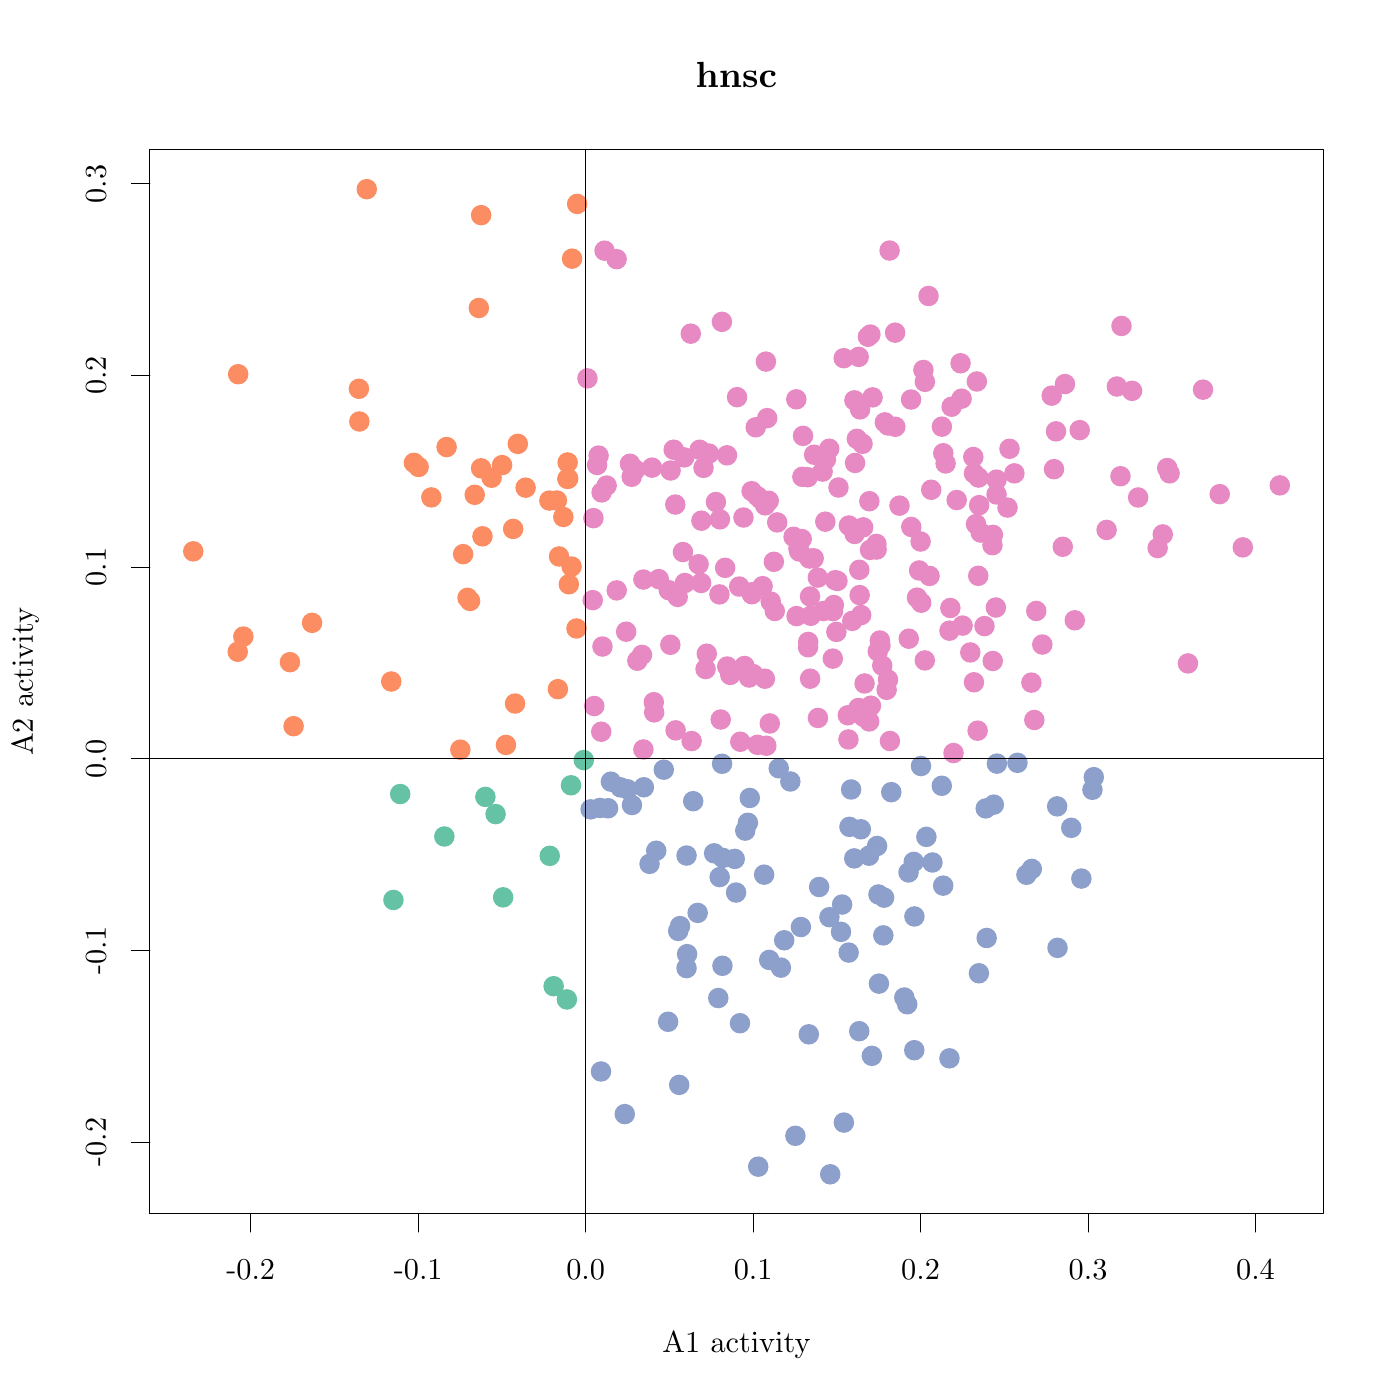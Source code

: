 % Created by tikzDevice version 0.8.1 on 2015-02-03 06:38:10
% !TEX encoding = UTF-8 Unicode
\documentclass[11pt]{memoir}
\nonstopmode

\usepackage{tikz}

\usepackage[active,tightpage,psfixbb]{preview}

\PreviewEnvironment{pgfpicture}

\setlength\PreviewBorder{0pt}

\usepackage{amsmath}
\newcommand{\SweaveOpts}[1]{}  % do not interfere with LaTeX
\newcommand{\SweaveInput}[1]{} % because they are not real TeX commands
\newcommand{\Sexpr}[1]{}       % will only be parsed by R


\usepackage{geometry}
\usepackage{amsmath}
\usepackage{lscape}
\geometry{verbose,tmargin=2.5cm,bmargin=2.5cm,lmargin=2.5cm,rmargin=2.5cm}


\begin{document}

\begin{tikzpicture}[x=1pt,y=1pt]
\definecolor{fillColor}{RGB}{255,255,255}
\path[use as bounding box,fill=fillColor,fill opacity=0.00] (0,0) rectangle (505.89,505.89);
\begin{scope}
\path[clip] ( 54.12, 67.32) rectangle (478.17,451.77);
\definecolor{fillColor}{RGB}{231,138,195}

\path[fill=fillColor] (421.77,336.76) circle (  3.71);

\path[fill=fillColor] (422.63,334.85) circle (  3.71);

\path[fill=fillColor] (353.49,297.82) circle (  3.71);

\path[fill=fillColor] (263.88,262.01) circle (  3.71);

\path[fill=fillColor] (405.25,388.10) circle (  3.71);

\path[fill=fillColor] (279.63,302.88) circle (  3.71);

\path[fill=fillColor] (317.95,274.44) circle (  3.71);
\definecolor{fillColor}{RGB}{141,160,203}

\path[fill=fillColor] (311.07,206.23) circle (  3.71);

\path[fill=fillColor] (289.41,170.91) circle (  3.71);
\definecolor{fillColor}{RGB}{231,138,195}

\path[fill=fillColor] (292.47,304.06) circle (  3.71);
\definecolor{fillColor}{RGB}{252,141,98}

\path[fill=fillColor] (208.56,432.20) circle (  3.71);
\definecolor{fillColor}{RGB}{231,138,195}

\path[fill=fillColor] (302.61,295.96) circle (  3.71);
\definecolor{fillColor}{RGB}{141,160,203}

\path[fill=fillColor] (269.29,205.74) circle (  3.71);

\path[fill=fillColor] (261.06,156.90) circle (  3.71);
\definecolor{fillColor}{RGB}{231,138,195}

\path[fill=fillColor] (276.40,260.63) circle (  3.71);

\path[fill=fillColor] (321.57,238.13) circle (  3.71);

\path[fill=fillColor] (308.97,338.60) circle (  3.71);

\path[fill=fillColor] (347.10,374.62) circle (  3.71);
\definecolor{fillColor}{RGB}{252,141,98}

\path[fill=fillColor] (186.11,251.67) circle (  3.71);
\definecolor{fillColor}{RGB}{141,160,203}

\path[fill=fillColor] (340.31,221.95) circle (  3.71);
\definecolor{fillColor}{RGB}{102,194,165}

\path[fill=fillColor] (198.65,196.63) circle (  3.71);
\definecolor{fillColor}{RGB}{231,138,195}

\path[fill=fillColor] (266.33,362.37) circle (  3.71);
\definecolor{fillColor}{RGB}{252,141,98}

\path[fill=fillColor] (106.09,243.48) circle (  3.71);
\definecolor{fillColor}{RGB}{231,138,195}

\path[fill=fillColor] (291.99,272.01) circle (  3.71);
\definecolor{fillColor}{RGB}{141,160,203}

\path[fill=fillColor] (322.06,219.64) circle (  3.71);

\path[fill=fillColor] (260.92,229.90) circle (  3.71);

\path[fill=fillColor] (330.18,194.45) circle (  3.71);

\path[fill=fillColor] (370.90,189.79) circle (  3.71);

\path[fill=fillColor] (334.74,203.48) circle (  3.71);

\path[fill=fillColor] (382.00,214.51) circle (  3.71);

\path[fill=fillColor] (261.20,195.88) circle (  3.71);
\definecolor{fillColor}{RGB}{231,138,195}

\path[fill=fillColor] (291.85,333.45) circle (  3.71);

\path[fill=fillColor] (295.53,297.17) circle (  3.71);
\definecolor{fillColor}{RGB}{141,160,203}

\path[fill=fillColor] (387.10,206.75) circle (  3.71);

\path[fill=fillColor] (356.53,166.95) circle (  3.71);

\path[fill=fillColor] (390.75,188.42) circle (  3.71);
\definecolor{fillColor}{RGB}{231,138,195}

\path[fill=fillColor] (217.25,241.48) circle (  3.71);

\path[fill=fillColor] (262.70,341.36) circle (  3.71);
\definecolor{fillColor}{RGB}{252,141,98}

\path[fill=fillColor] (167.35,305.65) circle (  3.71);
\definecolor{fillColor}{RGB}{141,160,203}

\path[fill=fillColor] (340.81,185.86) circle (  3.71);
\definecolor{fillColor}{RGB}{231,138,195}

\path[fill=fillColor] (298.47,339.87) circle (  3.71);

\path[fill=fillColor] (272.15,262.31) circle (  3.71);
\definecolor{fillColor}{RGB}{252,141,98}

\path[fill=fillColor] (182.83,236.70) circle (  3.71);
\definecolor{fillColor}{RGB}{231,138,195}

\path[fill=fillColor] (314.38,307.17) circle (  3.71);

\path[fill=fillColor] (351.70,340.74) circle (  3.71);

\path[fill=fillColor] (244.01,323.57) circle (  3.71);

\path[fill=fillColor] (347.82,279.83) circle (  3.71);
\definecolor{fillColor}{RGB}{252,141,98}

\path[fill=fillColor] (149.57,338.64) circle (  3.71);
\definecolor{fillColor}{RGB}{231,138,195}

\path[fill=fillColor] (275.56,294.08) circle (  3.71);

\path[fill=fillColor] (429.26,266.16) circle (  3.71);

\path[fill=fillColor] (316.78,307.31) circle (  3.71);
\definecolor{fillColor}{RGB}{252,141,98}

\path[fill=fillColor] (203.56,319.07) circle (  3.71);
\definecolor{fillColor}{RGB}{231,138,195}

\path[fill=fillColor] (347.47,361.82) circle (  3.71);
\definecolor{fillColor}{RGB}{141,160,203}

\path[fill=fillColor] (252.10,176.01) circle (  3.71);
\definecolor{fillColor}{RGB}{252,141,98}

\path[fill=fillColor] (169.85,288.73) circle (  3.71);
\definecolor{fillColor}{RGB}{231,138,195}

\path[fill=fillColor] (216.30,341.26) circle (  3.71);

\path[fill=fillColor] (232.49,235.07) circle (  3.71);
\definecolor{fillColor}{RGB}{141,160,203}

\path[fill=fillColor] (283.37,166.12) circle (  3.71);
\definecolor{fillColor}{RGB}{231,138,195}

\path[fill=fillColor] (217.40,327.95) circle (  3.71);
\definecolor{fillColor}{RGB}{141,160,203}

\path[fill=fillColor] (307.55,220.61) circle (  3.71);
\definecolor{fillColor}{RGB}{231,138,195}

\path[fill=fillColor] (249.61,385.32) circle (  3.71);

\path[fill=fillColor] (287.74,361.59) circle (  3.71);

\path[fill=fillColor] (292.97,283.37) circle (  3.71);
\definecolor{fillColor}{RGB}{252,141,98}

\path[fill=fillColor] (155.87,326.15) circle (  3.71);
\definecolor{fillColor}{RGB}{231,138,195}

\path[fill=fillColor] (238.03,296.63) circle (  3.71);
\definecolor{fillColor}{RGB}{102,194,165}

\path[fill=fillColor] (142.17,180.68) circle (  3.71);
\definecolor{fillColor}{RGB}{231,138,195}

\path[fill=fillColor] (247.49,295.22) circle (  3.71);

\path[fill=fillColor] (329.21,361.51) circle (  3.71);

\path[fill=fillColor] (343.40,286.19) circle (  3.71);

\path[fill=fillColor] (374.45,285.12) circle (  3.71);

\path[fill=fillColor] (290.17,348.38) circle (  3.71);

\path[fill=fillColor] (301.00,285.07) circle (  3.71);

\path[fill=fillColor] (280.84,317.11) circle (  3.71);

\path[fill=fillColor] (242.32,335.87) circle (  3.71);
\definecolor{fillColor}{RGB}{252,141,98}

\path[fill=fillColor] (205.32,332.94) circle (  3.71);
\definecolor{fillColor}{RGB}{141,160,203}

\path[fill=fillColor] (282.18,156.23) circle (  3.71);

\path[fill=fillColor] (277.94,159.02) circle (  3.71);
\definecolor{fillColor}{RGB}{231,138,195}

\path[fill=fillColor] (311.67,345.52) circle (  3.71);
\definecolor{fillColor}{RGB}{141,160,203}

\path[fill=fillColor] (245.07,169.49) circle (  3.71);

\path[fill=fillColor] (232.65,221.41) circle (  3.71);
\definecolor{fillColor}{RGB}{252,141,98}

\path[fill=fillColor] ( 86.07,370.66) circle (  3.71);

\path[fill=fillColor] (112.77,280.82) circle (  3.71);
\definecolor{fillColor}{RGB}{231,138,195}

\path[fill=fillColor] (334.20,367.91) circle (  3.71);
\definecolor{fillColor}{RGB}{252,141,98}

\path[fill=fillColor] ( 69.83,306.66) circle (  3.71);
\definecolor{fillColor}{RGB}{231,138,195}

\path[fill=fillColor] (298.22,317.38) circle (  3.71);
\definecolor{fillColor}{RGB}{141,160,203}

\path[fill=fillColor] (237.13,198.48) circle (  3.71);
\definecolor{fillColor}{RGB}{231,138,195}

\path[fill=fillColor] (294.18,341.57) circle (  3.71);
\definecolor{fillColor}{RGB}{141,160,203}

\path[fill=fillColor] (287.41, 95.47) circle (  3.71);
\definecolor{fillColor}{RGB}{231,138,195}

\path[fill=fillColor] (288.51,307.67) circle (  3.71);
\definecolor{fillColor}{RGB}{141,160,203}

\path[fill=fillColor] (306.66,161.68) circle (  3.71);
\definecolor{fillColor}{RGB}{231,138,195}

\path[fill=fillColor] (227.64,338.32) circle (  3.71);
\definecolor{fillColor}{RGB}{141,160,203}

\path[fill=fillColor] (265.98,183.37) circle (  3.71);
\definecolor{fillColor}{RGB}{231,138,195}

\path[fill=fillColor] (258.70,324.48) circle (  3.71);

\path[fill=fillColor] (355.74,279.65) circle (  3.71);

\path[fill=fillColor] (274.81,325.59) circle (  3.71);

\path[fill=fillColor] (344.55,233.77) circle (  3.71);

\path[fill=fillColor] (310.79,357.95) circle (  3.71);

\path[fill=fillColor] (334.18,267.24) circle (  3.71);
\definecolor{fillColor}{RGB}{141,160,203}

\path[fill=fillColor] (300.00, 81.56) circle (  3.71);

\path[fill=fillColor] (317.43,182.67) circle (  3.71);
\definecolor{fillColor}{RGB}{231,138,195}

\path[fill=fillColor] (314.08,245.20) circle (  3.71);

\path[fill=fillColor] (310.63,290.85) circle (  3.71);
\definecolor{fillColor}{RGB}{252,141,98}

\path[fill=fillColor] (206.54,301.16) circle (  3.71);
\definecolor{fillColor}{RGB}{231,138,195}

\path[fill=fillColor] (384.82,367.10) circle (  3.71);

\path[fill=fillColor] (331.35,289.93) circle (  3.71);

\path[fill=fillColor] (340.35,351.71) circle (  3.71);

\path[fill=fillColor] (273.08,351.49) circle (  3.71);

\path[fill=fillColor] (300.93,267.90) circle (  3.71);

\path[fill=fillColor] (302.22,277.55) circle (  3.71);

\path[fill=fillColor] (244.89,290.19) circle (  3.71);

\path[fill=fillColor] (320.91,352.13) circle (  3.71);

\path[fill=fillColor] (301.81,296.23) circle (  3.71);

\path[fill=fillColor] (307.96,281.53) circle (  3.71);

\path[fill=fillColor] (354.37,313.44) circle (  3.71);
\definecolor{fillColor}{RGB}{252,141,98}

\path[fill=fillColor] (151.27,337.16) circle (  3.71);
\definecolor{fillColor}{RGB}{102,194,165}

\path[fill=fillColor] (144.61,218.96) circle (  3.71);
\definecolor{fillColor}{RGB}{231,138,195}

\path[fill=fillColor] (295.57,246.45) circle (  3.71);
\definecolor{fillColor}{RGB}{252,141,98}

\path[fill=fillColor] (206.72,412.42) circle (  3.71);
\definecolor{fillColor}{RGB}{141,160,203}

\path[fill=fillColor] (326.77,145.44) circle (  3.71);
\definecolor{fillColor}{RGB}{252,141,98}

\path[fill=fillColor] (187.11,345.49) circle (  3.71);
\definecolor{fillColor}{RGB}{231,138,195}

\path[fill=fillColor] (260.43,245.89) circle (  3.71);

\path[fill=fillColor] (268.65,318.88) circle (  3.71);

\path[fill=fillColor] (286.75,311.91) circle (  3.71);

\path[fill=fillColor] (292.73,260.65) circle (  3.71);

\path[fill=fillColor] (254.95,264.13) circle (  3.71);

\path[fill=fillColor] (335.89,297.76) circle (  3.71);

\path[fill=fillColor] (218.46,415.30) circle (  3.71);

\path[fill=fillColor] (292.04,273.92) circle (  3.71);

\path[fill=fillColor] (314.52,384.99) circle (  3.71);
\definecolor{fillColor}{RGB}{141,160,203}

\path[fill=fillColor] (327.81,143.00) circle (  3.71);
\definecolor{fillColor}{RGB}{231,138,195}

\path[fill=fillColor] (249.91,238.11) circle (  3.71);
\definecolor{fillColor}{RGB}{141,160,203}

\path[fill=fillColor] (258.05,197.55) circle (  3.71);

\path[fill=fillColor] (317.60,150.45) circle (  3.71);

\path[fill=fillColor] (239.86,227.76) circle (  3.71);
\definecolor{fillColor}{RGB}{231,138,195}

\path[fill=fillColor] (302.98,329.73) circle (  3.71);
\definecolor{fillColor}{RGB}{141,160,203}

\path[fill=fillColor] (330.37,126.40) circle (  3.71);
\definecolor{fillColor}{RGB}{231,138,195}

\path[fill=fillColor] (373.76,245.72) circle (  3.71);

\path[fill=fillColor] (222.82,412.24) circle (  3.71);

\path[fill=fillColor] (247.26,340.61) circle (  3.71);

\path[fill=fillColor] (318.15,272.61) circle (  3.71);

\path[fill=fillColor] (244.13,241.97) circle (  3.71);
\definecolor{fillColor}{RGB}{102,194,165}

\path[fill=fillColor] (181.81,181.64) circle (  3.71);
\definecolor{fillColor}{RGB}{231,138,195}

\path[fill=fillColor] (252.44,302.01) circle (  3.71);
\definecolor{fillColor}{RGB}{141,160,203}

\path[fill=fillColor] (248.08,156.07) circle (  3.71);
\definecolor{fillColor}{RGB}{252,141,98}

\path[fill=fillColor] (177.64,333.26) circle (  3.71);
\definecolor{fillColor}{RGB}{231,138,195}

\path[fill=fillColor] (329.28,315.47) circle (  3.71);

\path[fill=fillColor] (269.01,265.23) circle (  3.71);

\path[fill=fillColor] (434.70,365.08) circle (  3.71);

\path[fill=fillColor] (267.50,237.86) circle (  3.71);

\path[fill=fillColor] (315.30,362.29) circle (  3.71);

\path[fill=fillColor] (253.45,317.74) circle (  3.71);

\path[fill=fillColor] (306.58,238.68) circle (  3.71);

\path[fill=fillColor] (308.82,312.95) circle (  3.71);
\definecolor{fillColor}{RGB}{141,160,203}

\path[fill=fillColor] (285.58,223.50) circle (  3.71);

\path[fill=fillColor] (250.48,216.38) circle (  3.71);
\definecolor{fillColor}{RGB}{231,138,195}

\path[fill=fillColor] (246.78,306.41) circle (  3.71);

\path[fill=fillColor] (390.15,350.46) circle (  3.71);
\definecolor{fillColor}{RGB}{141,160,203}

\path[fill=fillColor] (259.55,145.25) circle (  3.71);
\definecolor{fillColor}{RGB}{252,141,98}

\path[fill=fillColor] (173.84,336.66) circle (  3.71);

\path[fill=fillColor] (205.12,338.77) circle (  3.71);
\definecolor{fillColor}{RGB}{231,138,195}

\path[fill=fillColor] (310.28,376.92) circle (  3.71);

\path[fill=fillColor] (289.93,333.59) circle (  3.71);

\path[fill=fillColor] (260.87,389.59) circle (  3.71);

\path[fill=fillColor] (271.68,291.16) circle (  3.71);
\definecolor{fillColor}{RGB}{141,160,203}

\path[fill=fillColor] (319.47,181.53) circle (  3.71);
\definecolor{fillColor}{RGB}{252,141,98}

\path[fill=fillColor] (173.02,394.59) circle (  3.71);
\definecolor{fillColor}{RGB}{102,194,165}

\path[fill=fillColor] (206.33,222.13) circle (  3.71);
\definecolor{fillColor}{RGB}{252,141,98}

\path[fill=fillColor] (166.35,235.00) circle (  3.71);
\definecolor{fillColor}{RGB}{231,138,195}

\path[fill=fillColor] (353.81,323.34) circle (  3.71);
\definecolor{fillColor}{RGB}{252,141,98}

\path[fill=fillColor] (141.38,259.63) circle (  3.71);

\path[fill=fillColor] (189.93,329.66) circle (  3.71);

\path[fill=fillColor] ( 85.90,270.38) circle (  3.71);

\path[fill=fillColor] (185.43,314.76) circle (  3.71);
\definecolor{fillColor}{RGB}{231,138,195}

\path[fill=fillColor] (254.21,336.83) circle (  3.71);
\definecolor{fillColor}{RGB}{252,141,98}

\path[fill=fillColor] (181.42,337.82) circle (  3.71);
\definecolor{fillColor}{RGB}{231,138,195}

\path[fill=fillColor] (306.36,247.43) circle (  3.71);
\definecolor{fillColor}{RGB}{141,160,203}

\path[fill=fillColor] (328.29,190.63) circle (  3.71);
\definecolor{fillColor}{RGB}{231,138,195}

\path[fill=fillColor] (214.43,318.66) circle (  3.71);
\definecolor{fillColor}{RGB}{141,160,203}

\path[fill=fillColor] (281.40,228.27) circle (  3.71);

\path[fill=fillColor] (276.12,189.83) circle (  3.71);

\path[fill=fillColor] (245.43,113.87) circle (  3.71);
\definecolor{fillColor}{RGB}{231,138,195}

\path[fill=fillColor] (262.03,300.70) circle (  3.71);

\path[fill=fillColor] (343.09,277.99) circle (  3.71);

\path[fill=fillColor] (231.98,269.25) circle (  3.71);

\path[fill=fillColor] (271.77,291.89) circle (  3.71);

\path[fill=fillColor] (360.10,327.21) circle (  3.71);

\path[fill=fillColor] (279.96,285.11) circle (  3.71);
\definecolor{fillColor}{RGB}{141,160,203}

\path[fill=fillColor] (213.41,213.43) circle (  3.71);
\definecolor{fillColor}{RGB}{231,138,195}

\path[fill=fillColor] (297.60,285.10) circle (  3.71);
\definecolor{fillColor}{RGB}{141,160,203}

\path[fill=fillColor] (395.24,225.06) circle (  3.71);

\path[fill=fillColor] (316.94,200.19) circle (  3.71);
\definecolor{fillColor}{RGB}{252,141,98}

\path[fill=fillColor] (171.54,327.09) circle (  3.71);
\definecolor{fillColor}{RGB}{231,138,195}

\path[fill=fillColor] (420.16,312.78) circle (  3.71);

\path[fill=fillColor] (215.75,337.86) circle (  3.71);
\definecolor{fillColor}{RGB}{252,141,98}

\path[fill=fillColor] ( 87.93,275.87) circle (  3.71);

\path[fill=fillColor] (201.60,256.86) circle (  3.71);
\definecolor{fillColor}{RGB}{231,138,195}

\path[fill=fillColor] (297.26,335.48) circle (  3.71);

\path[fill=fillColor] (381.59,350.02) circle (  3.71);

\path[fill=fillColor] (214.73,250.76) circle (  3.71);

\path[fill=fillColor] (343.87,358.92) circle (  3.71);

\path[fill=fillColor] (411.26,326.12) circle (  3.71);
\definecolor{fillColor}{RGB}{141,160,203}

\path[fill=fillColor] (382.13,163.38) circle (  3.71);
\definecolor{fillColor}{RGB}{231,138,195}

\path[fill=fillColor] (314.72,250.88) circle (  3.71);
\definecolor{fillColor}{RGB}{141,160,203}

\path[fill=fillColor] (343.08,123.46) circle (  3.71);
\definecolor{fillColor}{RGB}{231,138,195}

\path[fill=fillColor] (287.84,283.26) circle (  3.71);
\definecolor{fillColor}{RGB}{252,141,98}

\path[fill=fillColor] (129.69,365.40) circle (  3.71);
\definecolor{fillColor}{RGB}{231,138,195}

\path[fill=fillColor] (236.25,252.14) circle (  3.71);
\definecolor{fillColor}{RGB}{141,160,203}

\path[fill=fillColor] (332.80,229.08) circle (  3.71);

\path[fill=fillColor] (224.24,221.37) circle (  3.71);
\definecolor{fillColor}{RGB}{231,138,195}

\path[fill=fillColor] (332.12,299.75) circle (  3.71);
\definecolor{fillColor}{RGB}{141,160,203}

\path[fill=fillColor] (270.93,217.54) circle (  3.71);
\definecolor{fillColor}{RGB}{231,138,195}

\path[fill=fillColor] (311.18,283.63) circle (  3.71);

\path[fill=fillColor] (253.35,295.22) circle (  3.71);

\path[fill=fillColor] (259.96,291.10) circle (  3.71);
\definecolor{fillColor}{RGB}{252,141,98}

\path[fill=fillColor] (161.38,344.35) circle (  3.71);
\definecolor{fillColor}{RGB}{231,138,195}

\path[fill=fillColor] (345.70,325.20) circle (  3.71);
\definecolor{fillColor}{RGB}{141,160,203}

\path[fill=fillColor] (304.93,100.25) circle (  3.71);
\definecolor{fillColor}{RGB}{231,138,195}

\path[fill=fillColor] (335.52,398.93) circle (  3.71);
\definecolor{fillColor}{RGB}{141,160,203}

\path[fill=fillColor] (226.74,220.68) circle (  3.71);
\definecolor{fillColor}{RGB}{231,138,195}

\path[fill=fillColor] (299.64,343.74) circle (  3.71);

\path[fill=fillColor] (255.39,269.67) circle (  3.71);

\path[fill=fillColor] (288.79,306.60) circle (  3.71);
\definecolor{fillColor}{RGB}{141,160,203}

\path[fill=fillColor] (248.28,161.11) circle (  3.71);
\definecolor{fillColor}{RGB}{231,138,195}

\path[fill=fillColor] (364.06,322.47) circle (  3.71);

\path[fill=fillColor] (323.45,385.68) circle (  3.71);

\path[fill=fillColor] (311.96,246.91) circle (  3.71);

\path[fill=fillColor] (311.90,315.33) circle (  3.71);
\definecolor{fillColor}{RGB}{141,160,203}

\path[fill=fillColor] (319.19,167.89) circle (  3.71);
\definecolor{fillColor}{RGB}{231,138,195}

\path[fill=fillColor] (328.38,275.09) circle (  3.71);

\path[fill=fillColor] (276.76,375.22) circle (  3.71);

\path[fill=fillColor] (294.03,304.14) circle (  3.71);

\path[fill=fillColor] (332.65,310.21) circle (  3.71);

\path[fill=fillColor] (340.85,342.11) circle (  3.71);

\path[fill=fillColor] (351.94,259.35) circle (  3.71);

\path[fill=fillColor] (332.88,288.10) circle (  3.71);
\definecolor{fillColor}{RGB}{141,160,203}

\path[fill=fillColor] (216.78,213.93) circle (  3.71);
\definecolor{fillColor}{RGB}{231,138,195}

\path[fill=fillColor] (333.67,372.19) circle (  3.71);
\definecolor{fillColor}{RGB}{252,141,98}

\path[fill=fillColor] (168.93,289.86) circle (  3.71);
\definecolor{fillColor}{RGB}{231,138,195}

\path[fill=fillColor] (219.21,330.42) circle (  3.71);

\path[fill=fillColor] (230.29,267.14) circle (  3.71);

\path[fill=fillColor] (242.22,272.90) circle (  3.71);

\path[fill=fillColor] (358.72,267.04) circle (  3.71);

\path[fill=fillColor] (278.49,288.51) circle (  3.71);

\path[fill=fillColor] (243.44,343.38) circle (  3.71);

\path[fill=fillColor] (277.79,324.92) circle (  3.71);
\definecolor{fillColor}{RGB}{252,141,98}

\path[fill=fillColor] (208.31,278.79) circle (  3.71);
\definecolor{fillColor}{RGB}{102,194,165}

\path[fill=fillColor] (200.06,149.52) circle (  3.71);
\definecolor{fillColor}{RGB}{231,138,195}

\path[fill=fillColor] (229.60,336.18) circle (  3.71);

\path[fill=fillColor] (341.69,338.42) circle (  3.71);

\path[fill=fillColor] (358.78,312.61) circle (  3.71);
\definecolor{fillColor}{RGB}{141,160,203}

\path[fill=fillColor] (228.36,214.99) circle (  3.71);

\path[fill=fillColor] (314.01,196.68) circle (  3.71);
\definecolor{fillColor}{RGB}{231,138,195}

\path[fill=fillColor] (323.51,351.67) circle (  3.71);
\definecolor{fillColor}{RGB}{141,160,203}

\path[fill=fillColor] (360.23,229.95) circle (  3.71);
\definecolor{fillColor}{RGB}{102,194,165}

\path[fill=fillColor] (179.08,211.72) circle (  3.71);
\definecolor{fillColor}{RGB}{231,138,195}

\path[fill=fillColor] (364.78,343.72) circle (  3.71);

\path[fill=fillColor] (278.16,244.47) circle (  3.71);
\definecolor{fillColor}{RGB}{141,160,203}

\path[fill=fillColor] (220.74,223.44) circle (  3.71);

\path[fill=fillColor] (270.25,208.58) circle (  3.71);

\path[fill=fillColor] (265.49,195.52) circle (  3.71);

\path[fill=fillColor] (336.94,194.23) circle (  3.71);
\definecolor{fillColor}{RGB}{231,138,195}

\path[fill=fillColor] (214.18,289.02) circle (  3.71);
\definecolor{fillColor}{RGB}{252,141,98}

\path[fill=fillColor] (201.22,325.03) circle (  3.71);
\definecolor{fillColor}{RGB}{231,138,195}

\path[fill=fillColor] (241.67,292.62) circle (  3.71);
\definecolor{fillColor}{RGB}{141,160,203}

\path[fill=fillColor] (219.72,213.82) circle (  3.71);
\definecolor{fillColor}{RGB}{231,138,195}

\path[fill=fillColor] (271.60,328.41) circle (  3.71);

\path[fill=fillColor] (319.74,353.27) circle (  3.71);
\definecolor{fillColor}{RGB}{141,160,203}

\path[fill=fillColor] (315.05,124.36) circle (  3.71);
\definecolor{fillColor}{RGB}{252,141,98}

\path[fill=fillColor] (205.54,294.77) circle (  3.71);
\definecolor{fillColor}{RGB}{231,138,195}

\path[fill=fillColor] (320.88,260.29) circle (  3.71);

\path[fill=fillColor] (353.58,333.32) circle (  3.71);
\definecolor{fillColor}{RGB}{102,194,165}

\path[fill=fillColor] (210.95,231.23) circle (  3.71);
\definecolor{fillColor}{RGB}{231,138,195}

\path[fill=fillColor] (292.71,290.35) circle (  3.71);

\path[fill=fillColor] (336.49,328.91) circle (  3.71);

\path[fill=fillColor] (310.50,299.99) circle (  3.71);

\path[fill=fillColor] (314.13,324.77) circle (  3.71);
\definecolor{fillColor}{RGB}{141,160,203}

\path[fill=fillColor] (367.66,230.24) circle (  3.71);
\definecolor{fillColor}{RGB}{231,138,195}

\path[fill=fillColor] (440.74,327.33) circle (  3.71);

\path[fill=fillColor] (256.18,341.98) circle (  3.71);

\path[fill=fillColor] (366.55,334.84) circle (  3.71);
\definecolor{fillColor}{RGB}{252,141,98}

\path[fill=fillColor] (205.02,332.84) circle (  3.71);
\definecolor{fillColor}{RGB}{141,160,203}

\path[fill=fillColor] (304.30,179.04) circle (  3.71);
\definecolor{fillColor}{RGB}{231,138,195}

\path[fill=fillColor] (277.22,354.79) circle (  3.71);

\path[fill=fillColor] (404.88,333.80) circle (  3.71);
\definecolor{fillColor}{RGB}{141,160,203}

\path[fill=fillColor] (234.71,193.73) circle (  3.71);
\definecolor{fillColor}{RGB}{231,138,195}

\path[fill=fillColor] (304.88,376.46) circle (  3.71);

\path[fill=fillColor] (228.26,333.59) circle (  3.71);

\path[fill=fillColor] (232.49,296.47) circle (  3.71);

\path[fill=fillColor] (273.71,236.75) circle (  3.71);
\definecolor{fillColor}{RGB}{252,141,98}

\path[fill=fillColor] (129.85,353.58) circle (  3.71);
\definecolor{fillColor}{RGB}{141,160,203}

\path[fill=fillColor] (356.19,213.76) circle (  3.71);
\definecolor{fillColor}{RGB}{231,138,195}

\path[fill=fillColor] (289.69,311.11) circle (  3.71);

\path[fill=fillColor] (235.63,336.91) circle (  3.71);

\path[fill=fillColor] (310.21,250.06) circle (  3.71);

\path[fill=fillColor] (325.02,323.17) circle (  3.71);

\path[fill=fillColor] (372.69,259.23) circle (  3.71);
\definecolor{fillColor}{RGB}{102,194,165}

\path[fill=fillColor] (160.56,203.62) circle (  3.71);
\definecolor{fillColor}{RGB}{231,138,195}

\path[fill=fillColor] (273.67,326.58) circle (  3.71);

\path[fill=fillColor] (276.48,323.29) circle (  3.71);
\definecolor{fillColor}{RGB}{102,194,165}

\path[fill=fillColor] (204.84,144.75) circle (  3.71);
\definecolor{fillColor}{RGB}{231,138,195}

\path[fill=fillColor] (306.74,316.00) circle (  3.71);

\path[fill=fillColor] (384.03,308.31) circle (  3.71);

\path[fill=fillColor] (358.62,308.88) circle (  3.71);

\path[fill=fillColor] (236.38,248.46) circle (  3.71);

\path[fill=fillColor] (212.27,369.16) circle (  3.71);
\definecolor{fillColor}{RGB}{252,141,98}

\path[fill=fillColor] (202.00,304.81) circle (  3.71);
\definecolor{fillColor}{RGB}{141,160,203}

\path[fill=fillColor] (359.12,215.13) circle (  3.71);
\definecolor{fillColor}{RGB}{252,141,98}

\path[fill=fillColor] (198.51,325.01) circle (  3.71);
\definecolor{fillColor}{RGB}{231,138,195}

\path[fill=fillColor] (352.98,368.04) circle (  3.71);

\path[fill=fillColor] (462.46,330.50) circle (  3.71);

\path[fill=fillColor] (318.79,265.38) circle (  3.71);

\path[fill=fillColor] (262.78,265.04) circle (  3.71);
\definecolor{fillColor}{RGB}{141,160,203}

\path[fill=fillColor] (353.73,154.20) circle (  3.71);
\definecolor{fillColor}{RGB}{231,138,195}

\path[fill=fillColor] (309.62,347.32) circle (  3.71);
\definecolor{fillColor}{RGB}{141,160,203}

\path[fill=fillColor] (241.42,136.67) circle (  3.71);

\path[fill=fillColor] (245.73,171.25) circle (  3.71);

\path[fill=fillColor] (292.26,132.14) circle (  3.71);

\path[fill=fillColor] (310.48,133.27) circle (  3.71);

\path[fill=fillColor] (248.08,196.74) circle (  3.71);
\definecolor{fillColor}{RGB}{231,138,195}

\path[fill=fillColor] (360.11,332.57) circle (  3.71);

\path[fill=fillColor] (260.14,318.23) circle (  3.71);

\path[fill=fillColor] (217.70,272.26) circle (  3.71);

\path[fill=fillColor] (222.84,292.55) circle (  3.71);

\path[fill=fillColor] (308.74,361.21) circle (  3.71);

\path[fill=fillColor] (352.67,316.50) circle (  3.71);
\definecolor{fillColor}{RGB}{141,160,203}

\path[fill=fillColor] (299.71,174.46) circle (  3.71);
\definecolor{fillColor}{RGB}{231,138,195}

\path[fill=fillColor] (388.37,281.75) circle (  3.71);

\path[fill=fillColor] (317.19,270.53) circle (  3.71);

\path[fill=fillColor] (353.26,241.86) circle (  3.71);
\definecolor{fillColor}{RGB}{141,160,203}

\path[fill=fillColor] (308.68,195.71) circle (  3.71);

\path[fill=fillColor] (372.85,191.90) circle (  3.71);

\path[fill=fillColor] (260.05,188.95) circle (  3.71);
\definecolor{fillColor}{RGB}{231,138,195}

\path[fill=fillColor] (409.07,364.66) circle (  3.71);

\path[fill=fillColor] (403.58,366.22) circle (  3.71);

\path[fill=fillColor] (380.86,336.35) circle (  3.71);

\path[fill=fillColor] (313.63,384.20) circle (  3.71);

\path[fill=fillColor] (276.91,236.41) circle (  3.71);
\definecolor{fillColor}{RGB}{252,141,98}

\path[fill=fillColor] (173.85,428.14) circle (  3.71);
\definecolor{fillColor}{RGB}{231,138,195}

\path[fill=fillColor] (449.09,308.09) circle (  3.71);

\path[fill=fillColor] (376.63,272.98) circle (  3.71);
\definecolor{fillColor}{RGB}{102,194,165}

\path[fill=fillColor] (175.39,217.93) circle (  3.71);
\definecolor{fillColor}{RGB}{141,160,203}

\path[fill=fillColor] (217.17,118.71) circle (  3.71);
\definecolor{fillColor}{RGB}{231,138,195}

\path[fill=fillColor] (359.85,286.36) circle (  3.71);

\path[fill=fillColor] (226.26,277.62) circle (  3.71);

\path[fill=fillColor] (316.70,309.35) circle (  3.71);

\path[fill=fillColor] (418.31,307.86) circle (  3.71);

\path[fill=fillColor] (320.38,256.62) circle (  3.71);

\path[fill=fillColor] (399.87,314.40) circle (  3.71);

\path[fill=fillColor] (351.95,334.83) circle (  3.71);
\definecolor{fillColor}{RGB}{252,141,98}

\path[fill=fillColor] (104.78,266.61) circle (  3.71);
\definecolor{fillColor}{RGB}{231,138,195}

\path[fill=fillColor] (312.41,258.92) circle (  3.71);

\path[fill=fillColor] (380.03,362.92) circle (  3.71);
\definecolor{fillColor}{RGB}{141,160,203}

\path[fill=fillColor] (394.75,220.50) circle (  3.71);

\path[fill=fillColor] (306.95,207.10) circle (  3.71);
\definecolor{fillColor}{RGB}{252,141,98}

\path[fill=fillColor] (174.34,312.09) circle (  3.71);

\path[fill=fillColor] (132.53,437.53) circle (  3.71);
\definecolor{fillColor}{RGB}{141,160,203}

\path[fill=fillColor] (225.76,103.32) circle (  3.71);
\definecolor{fillColor}{RGB}{231,138,195}

\path[fill=fillColor] (350.61,270.12) circle (  3.71);

\path[fill=fillColor] (267.10,293.94) circle (  3.71);
\definecolor{fillColor}{RGB}{141,160,203}

\path[fill=fillColor] (295.99,185.38) circle (  3.71);
\definecolor{fillColor}{RGB}{231,138,195}

\path[fill=fillColor] (270.69,261.06) circle (  3.71);

\path[fill=fillColor] (252.82,343.36) circle (  3.71);
\definecolor{fillColor}{RGB}{141,160,203}

\path[fill=fillColor] (273.98, 84.31) circle (  3.71);

\path[fill=fillColor] (267.39,136.15) circle (  3.71);
\definecolor{fillColor}{RGB}{231,138,195}

\path[fill=fillColor] (301.31,287.26) circle (  3.71);

\path[fill=fillColor] (321.45,415.35) circle (  3.71);
\definecolor{fillColor}{RGB}{141,160,203}

\path[fill=fillColor] (303.89,169.16) circle (  3.71);

\path[fill=fillColor] (330.42,174.73) circle (  3.71);
\end{scope}
\begin{scope}
\path[clip] (  0.00,  0.00) rectangle (505.89,505.89);
\definecolor{drawColor}{RGB}{0,0,0}

\path[draw=drawColor,line width= 0.4pt,line join=round,line cap=round] ( 90.60, 67.32) -- (453.68, 67.32);

\path[draw=drawColor,line width= 0.4pt,line join=round,line cap=round] ( 90.60, 67.32) -- ( 90.60, 60.72);

\path[draw=drawColor,line width= 0.4pt,line join=round,line cap=round] (151.11, 67.32) -- (151.11, 60.72);

\path[draw=drawColor,line width= 0.4pt,line join=round,line cap=round] (211.63, 67.32) -- (211.63, 60.72);

\path[draw=drawColor,line width= 0.4pt,line join=round,line cap=round] (272.14, 67.32) -- (272.14, 60.72);

\path[draw=drawColor,line width= 0.4pt,line join=round,line cap=round] (332.65, 67.32) -- (332.65, 60.72);

\path[draw=drawColor,line width= 0.4pt,line join=round,line cap=round] (393.17, 67.32) -- (393.17, 60.72);

\path[draw=drawColor,line width= 0.4pt,line join=round,line cap=round] (453.68, 67.32) -- (453.68, 60.72);

\node[text=drawColor,anchor=base,inner sep=0pt, outer sep=0pt, scale=  1.00] at ( 90.60, 43.56) {-0.2};

\node[text=drawColor,anchor=base,inner sep=0pt, outer sep=0pt, scale=  1.00] at (151.11, 43.56) {-0.1};

\node[text=drawColor,anchor=base,inner sep=0pt, outer sep=0pt, scale=  1.00] at (211.63, 43.56) {0.0};

\node[text=drawColor,anchor=base,inner sep=0pt, outer sep=0pt, scale=  1.00] at (272.14, 43.56) {0.1};

\node[text=drawColor,anchor=base,inner sep=0pt, outer sep=0pt, scale=  1.00] at (332.65, 43.56) {0.2};

\node[text=drawColor,anchor=base,inner sep=0pt, outer sep=0pt, scale=  1.00] at (393.17, 43.56) {0.3};

\node[text=drawColor,anchor=base,inner sep=0pt, outer sep=0pt, scale=  1.00] at (453.68, 43.56) {0.4};

\path[draw=drawColor,line width= 0.4pt,line join=round,line cap=round] ( 54.12, 93.17) -- ( 54.12,439.46);

\path[draw=drawColor,line width= 0.4pt,line join=round,line cap=round] ( 54.12, 93.17) -- ( 47.52, 93.17);

\path[draw=drawColor,line width= 0.4pt,line join=round,line cap=round] ( 54.12,162.43) -- ( 47.52,162.43);

\path[draw=drawColor,line width= 0.4pt,line join=round,line cap=round] ( 54.12,231.69) -- ( 47.52,231.69);

\path[draw=drawColor,line width= 0.4pt,line join=round,line cap=round] ( 54.12,300.94) -- ( 47.52,300.94);

\path[draw=drawColor,line width= 0.4pt,line join=round,line cap=round] ( 54.12,370.20) -- ( 47.52,370.20);

\path[draw=drawColor,line width= 0.4pt,line join=round,line cap=round] ( 54.12,439.46) -- ( 47.52,439.46);

\node[text=drawColor,rotate= 90.00,anchor=base,inner sep=0pt, outer sep=0pt, scale=  1.00] at ( 38.28, 93.17) {-0.2};

\node[text=drawColor,rotate= 90.00,anchor=base,inner sep=0pt, outer sep=0pt, scale=  1.00] at ( 38.28,162.43) {-0.1};

\node[text=drawColor,rotate= 90.00,anchor=base,inner sep=0pt, outer sep=0pt, scale=  1.00] at ( 38.28,231.69) {0.0};

\node[text=drawColor,rotate= 90.00,anchor=base,inner sep=0pt, outer sep=0pt, scale=  1.00] at ( 38.28,300.94) {0.1};

\node[text=drawColor,rotate= 90.00,anchor=base,inner sep=0pt, outer sep=0pt, scale=  1.00] at ( 38.28,370.20) {0.2};

\node[text=drawColor,rotate= 90.00,anchor=base,inner sep=0pt, outer sep=0pt, scale=  1.00] at ( 38.28,439.46) {0.3};

\path[draw=drawColor,line width= 0.4pt,line join=round,line cap=round] ( 54.12, 67.32) --
	(478.17, 67.32) --
	(478.17,451.77) --
	( 54.12,451.77) --
	( 54.12, 67.32);
\end{scope}
\begin{scope}
\path[clip] (  0.00,  0.00) rectangle (505.89,505.89);
\definecolor{drawColor}{RGB}{0,0,0}

\node[text=drawColor,anchor=base,inner sep=0pt, outer sep=0pt, scale=  1.20] at (266.14,474.30) {\bfseries hnsc};

\node[text=drawColor,anchor=base,inner sep=0pt, outer sep=0pt, scale=  1.00] at (266.14, 17.16) {A1 activity};

\node[text=drawColor,rotate= 90.00,anchor=base,inner sep=0pt, outer sep=0pt, scale=  1.00] at ( 11.88,259.55) {A2 activity};
\end{scope}
\begin{scope}
\path[clip] ( 54.12, 67.32) rectangle (478.17,451.77);
\definecolor{drawColor}{RGB}{0,0,0}

\path[draw=drawColor,line width= 0.4pt,line join=round,line cap=round] ( 54.12,231.69) -- (478.17,231.69);

\path[draw=drawColor,line width= 0.4pt,line join=round,line cap=round] (211.63, 67.32) -- (211.63,451.77);
\end{scope}
\end{tikzpicture}

\end{document}
